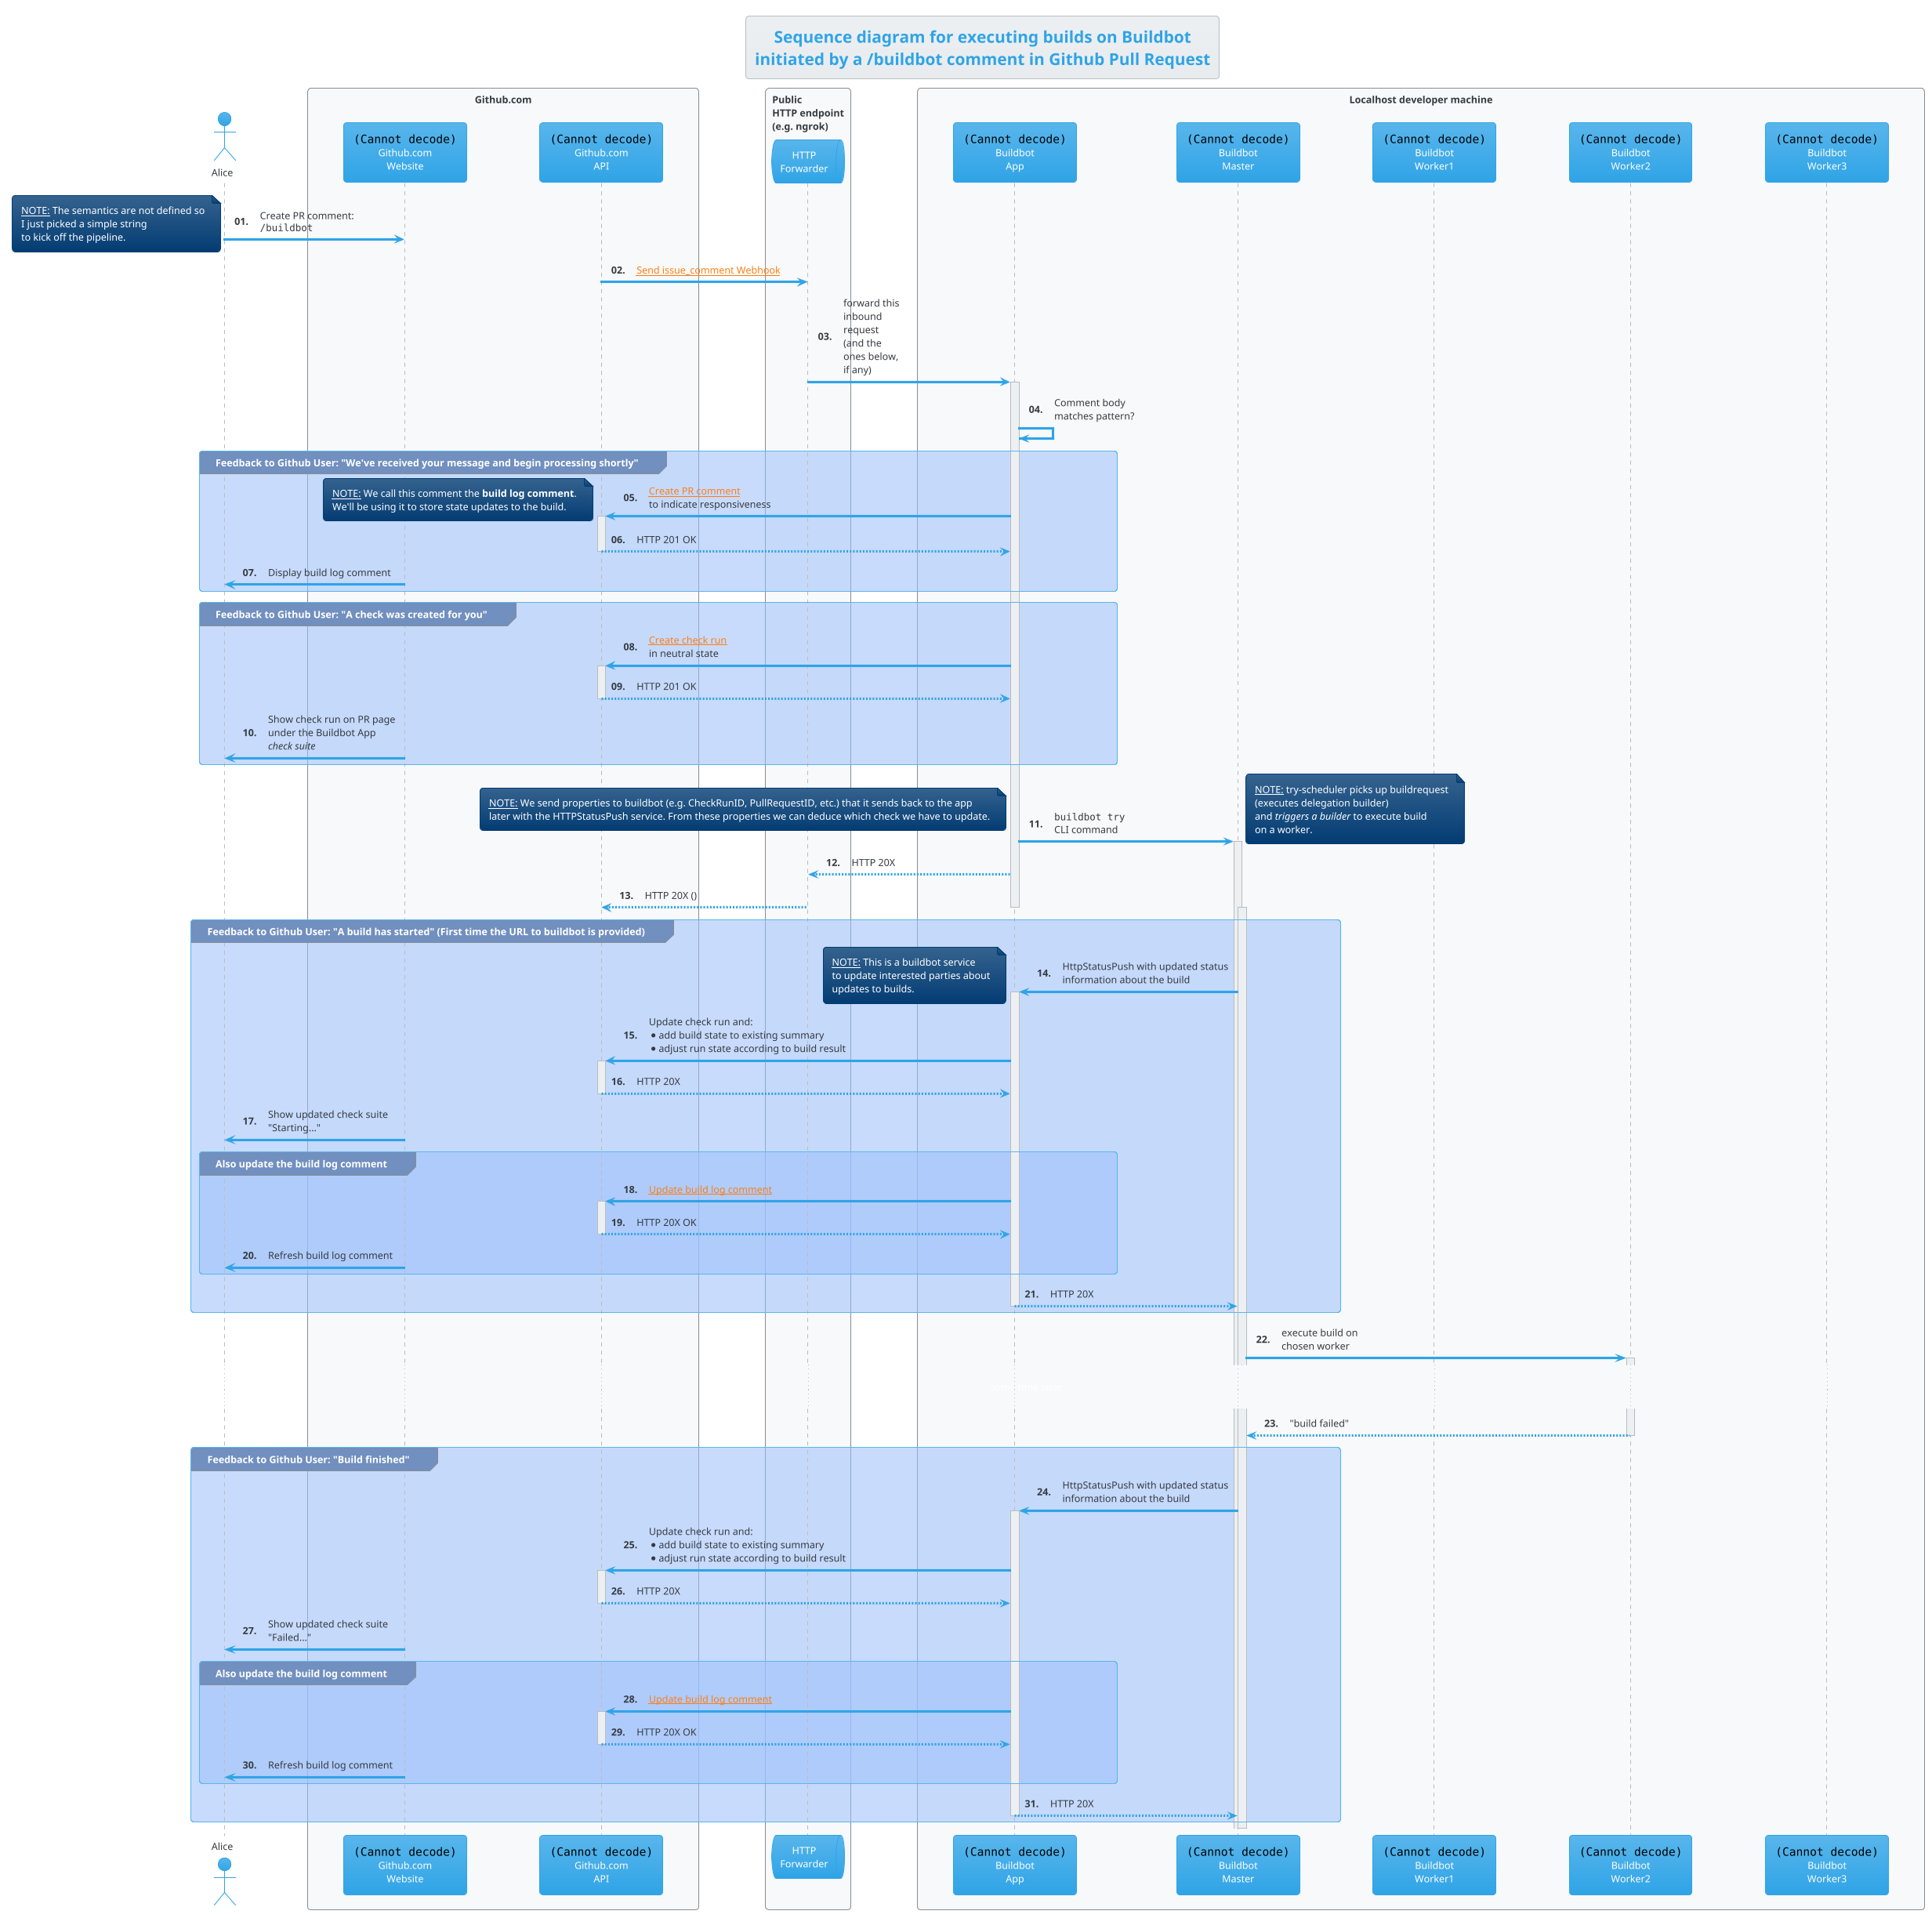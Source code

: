 @startuml on-buildbot-comment
!theme cerulean
' good themes: vibrant, toy, cerulean, bluegray, lightgray, materia, plain

' For on-the-fly rendering of the latest version of this diagram, please visit:
' http://www.plantuml.com/plantuml/proxy?idx=0&src=https://raw.githubusercontent.com/kwk/buildbot-app/main/docs/media/on-buildbot-comment.puml&fmt=svg
'
' To generate a PNG diagram from this file follow these steps:
' $ wget -o plantuml.jar http://sourceforge.net/projects/plantuml/files/plantuml.jar/download
' $ java -jar plantuml.jar -verbose on-buildbot-comment.puml

' Give calls and returns a number for easier referencing
autonumber "<B>00."

title
    Sequence diagram for executing builds on Buildbot
    initiated by a /buildbot comment in Github Pull Request
end title

' When you comment this out, you'll get the participants and actors repeated at
' the bottom which is nice for a big diagram
' skinparam style strictuml

' skinparam monochrome false
' skinparam SequenceBoxBackgroundColor #efefef
' skinparam SequenceBoxBorderColor #aeaeae
' skinparam roundcorner 20
skinparam SequenceGroupBackgroundColor #718fbf
skinparam SequenceGroupHeaderFontColor #ffffff
skinparam SequenceGroupBodyBackgroundColor #9dc1fc90
' ' Style participants
' skinparam ParticipantBackgroundColor #efefef
' skinparam ParticipantBorderColor #efefef
' skinparam defaultFontName Red Hat Display Regular

actor "Alice" as alice

box "Github.com"
    participant "<img github-logo/github-mark.png{scale=0.3}>\nGithub.com\nWebsite" as gh
    participant "<img github-logo/github-mark.png{scale=0.3}>\nGithub.com\nAPI" as ghapi
end box

box "Public\nHTTP endpoint\n(e.g. ngrok)"
    queue "HTTP\nForwarder" as forwarder
end box

box "Localhost developer machine"
    participant "<img logo/logo-round-smaller.png{scale=1}>\nBuildbot\nApp" as app
    participant "<img buildbot-logo/buildbot.png{scale=0.3}>\nBuildbot\nMaster" as master
    participant "<img windows-logo/windows.png{scale=0.1}>\nBuildbot\nWorker1" as worker1
    participant "<img tux-logo/tux.svg{scale=0.4}>\nBuildbot\nWorker2" as worker2
    participant "<img apple-logo/apple.png{scale=0.1}>\nBuildbot\nWorker3" as worker3
end box

' app -> forwarder : Register to receive events\n(only needed during\ndevelopment stage)
alice -> gh : Create PR comment:\n""/buildbot""
note left : <u>NOTE:</u> The semantics are not defined so\nI just picked a simple string\nto kick off the pipeline.
ghapi -> forwarder : [[https://docs.github.com/en/webhooks-and-events/webhooks/webhook-events-and-payloads#issue_comment Send issue_comment Webhook]]
forwarder -> app : forward this\ninbound\nrequest\n(and the\nones below,\nif any)
activate app
        app -> app : Comment body\nmatches pattern?
        
        group Feedback to Github User: "We've received your message and begin processing shortly"
            app -> ghapi : [[https://docs.github.com/en/rest/issues/comments#create-an-issue-comment Create PR comment]]\nto indicate responsiveness
            note left: <u>NOTE:</u> We call this comment the <b>build log comment</b>.\nWe'll be using it to store state updates to the build.
            activate ghapi
                return HTTP 201 OK
            gh -> alice : Display build log comment
        end

        group Feedback to Github User: "A check was created for you"
            app -> ghapi : [[https://docs.github.com/en/rest/checks/runs#create-a-check-run Create check run]]\nin neutral state
            activate ghapi
                return HTTP 201 OK
            gh -> alice : Show check run on PR page\nunder the Buildbot App\n<i>check suite</i>
        end

        app -> master : ""buildbot try""\nCLI command
        note left : <u>NOTE:</u> We send properties to buildbot (e.g. CheckRunID, PullRequestID, etc.) that it sends back to the app\nlater with the HTTPStatusPush service. From these properties we can deduce which check we have to update.
        activate master
            note right : <u>NOTE:</u> try-scheduler picks up buildrequest\n(executes delegation builder)\nand <i>triggers a builder</i> to execute build\non a worker. 
        app --> forwarder : HTTP 20X
    forwarder --> ghapi : HTTP 20X ()
deactivate app
        
activate master
    
    group Feedback to Github User: "A build has started" (First time the URL to buildbot is provided)
        master -> app : HttpStatusPush with updated status\ninformation about the build
        note left : <u>NOTE:</u> This is a buildbot service\nto update interested parties about\nupdates to builds.
        activate app
            app -> ghapi : Update check run and:\n* add build state to existing summary\n*adjust run state according to build result
            activate ghapi
                return HTTP 20X
            
        gh -> alice : Show updated check suite\n"Starting..."

        group Also update the build log comment
            app -> ghapi : [[https://docs.github.com/en/rest/issues/comments#update-an-issue-comment Update build log comment]]
            activate ghapi
                return HTTP 20X OK
            gh -> alice : Refresh build log comment
        end
        return HTTP 20X
    end
    
    master -> worker2 : execute build on\nchosen worker

    activate worker2
        ...Some time later...
        return "build failed"
    
    group Feedback to Github User: "Build finished"
        master -> app : HttpStatusPush with updated status\ninformation about the build
        activate app
            app -> ghapi : Update check run and:\n* add build state to existing summary\n*adjust run state according to build result
            activate ghapi
                return HTTP 20X
            gh -> alice : Show updated check suite\n"Failed..."

            group Also update the build log comment
                app -> ghapi : [[https://docs.github.com/en/rest/issues/comments#update-an-issue-comment Update build log comment]]
                activate ghapi
                    return HTTP 20X OK
                gh -> alice : Refresh build log comment
            end
            return HTTP 20X
        
    end
    
    deactivate master

@enduml: